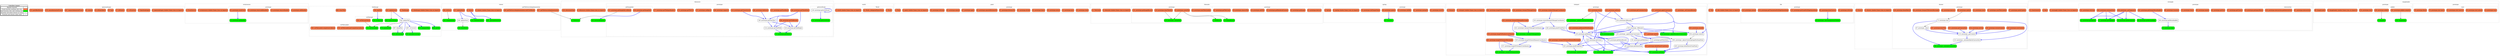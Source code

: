 digraph G {
concentrate = true;
			subgraph legend{
			rank = min;
			label = "legend";
			Legend [shape=none, margin=0, label = <
				<table cellspacing="0" cellpadding="0" border="1"><tr><td>Code2flow Legend</td></tr><tr><td>
				<table cellspacing="0">
				<tr><td>Regular function</td><td width="50px"></td></tr>
				<tr><td>Trunk function (nothing calls this)</td><td bgcolor='coral'></td></tr>
				<tr><td>Leaf function (this calls nothing else)</td><td bgcolor='green'></td></tr>
				<tr><td>Function call which returns no value</td><td>&#8594;</td></tr>
				<tr><td>Function call returns some value</td><td><font color='blue'>&#8594;</font></td></tr>
				</table></td></tr></table>
				>];}node30 [splines=ortho shape = "rect" style = "rounded,filled" fillcolor = "coral" label = "0: (openseadragon window frame (runs on import))" ];
node2 [splines=ortho shape = "rect" style = "rounded,filled" fillcolor = "coral" label = "3: OpenSeadragon" ];
node6 [splines=ortho shape = "rect" style = "rounded,filled" fillcolor = "coral" label = "21: isFunction" ];
node8 [splines=ortho shape = "rect" style = "rounded,filled" fillcolor = "coral" label = "27: isWindow" ];
node10 [splines=ortho shape = "rect" style = "rounded,filled" fillcolor = "coral" label = "30: type" ];
node12 [splines=ortho shape = "rect" style = "rounded,filled" fillcolor = "coral" label = "35: isPlainObject" ];
node18 [splines=ortho shape = "rect" style = "rounded,filled" fillcolor = "coral" label = "65: extend" ];
node21 [splines=ortho shape = "rect" style = "rounded,filled" fillcolor = "coral" label = "367: requestAnimationFrame" ];
node23 [splines=ortho shape = "rect" style = "rounded,filled" fillcolor = "coral" label = "370: cancelAnimationFrame" ];
node26 [splines=ortho shape = "rect" style = "rounded,filled" fillcolor = "coral" label = "373: getOffsetParent" ];
node48 [splines=ortho shape = "rect" style = "rounded,filled" fillcolor = "coral" label = "0: (eventsource window frame (runs on import))" ];
node35 [splines=ortho shape = "rect" style = "rounded,filled" fillcolor = "coral" label = "4: EventSource" ];
node38 [splines=ortho shape = "rect" style = "rounded,filled" fillcolor = "coral" label = "9: prototype.addHandler" ];
node40 [splines=ortho shape = "rect" style = "rounded,filled" fillcolor = "coral" label = "18: prototype.removeHandler" ];
node42 [splines=ortho shape = "rect" style = "rounded,filled" fillcolor = "coral" label = "34: prototype.removeAllHandlers" ];
node44 [splines=ortho shape = "rect" style = "rounded,filled" fillcolor = "green" label = "43: prototype.getHandler" ];
node46 [splines=ortho shape = "rect" style = "rounded,filled" fillcolor = "coral" label = "63: prototype.raiseEvent" ];
node88 [splines=ortho shape = "rect" style = "rounded,filled" fillcolor = "coral" label = "0: (tiledimage window frame (runs on import))" ];
node52 [splines=ortho shape = "rect" style = "rounded,filled" fillcolor = "coral" label = "4: TiledImage" ];
node54 [splines=ortho shape = "rect" style = "rounded,filled" fillcolor = "coral" label = "523: updateLevel" ];
node56 [splines=ortho shape = "rect" style = "rounded" label = "564: updateTile" ];
node58 [splines=ortho shape = "rect" style = "rounded,filled" fillcolor = "green" label = "636: getTile" ];
node60 [splines=ortho shape = "rect" style = "rounded,filled" fillcolor = "coral" label = "708: loadTile" ];
node64 [splines=ortho shape = "rect" style = "rounded,filled" fillcolor = "green" label = "729: onTileLoad" ];
node63 [splines=ortho shape = "rect" style = "rounded,filled" fillcolor = "coral" label = "740: onTileLoad.finish" ];
node70 [splines=ortho shape = "rect" style = "rounded,filled" fillcolor = "green" label = "753: setTileLoaded" ];
node67 [splines=ortho shape = "rect" style = "rounded,filled" fillcolor = "coral" label = "756: setTileLoaded.getCompletionCallback" ];
node69 [splines=ortho shape = "rect" style = "rounded,filled" fillcolor = "coral" label = "760: setTileLoaded.completionCallback" ];
node72 [splines=ortho shape = "rect" style = "rounded,filled" fillcolor = "green" label = "779: positionTile" ];
node74 [splines=ortho shape = "rect" style = "rounded" label = "807: blendTile" ];
node76 [splines=ortho shape = "rect" style = "rounded,filled" fillcolor = "green" label = "819: providesCoverage" ];
node78 [splines=ortho shape = "rect" style = "rounded" label = "847: isCovered" ];
node80 [splines=ortho shape = "rect" style = "rounded,filled" fillcolor = "green" label = "859: setCoverage" ];
node82 [splines=ortho shape = "rect" style = "rounded,filled" fillcolor = "green" label = "868: resetCoverage" ];
node84 [splines=ortho shape = "rect" style = "rounded,filled" fillcolor = "green" label = "871: compareTiles" ];
node86 [splines=ortho shape = "rect" style = "rounded,filled" fillcolor = "coral" label = "884: drawTiles" ];
node121 [splines=ortho shape = "rect" style = "rounded,filled" fillcolor = "coral" label = "0: (viewer window frame (runs on import))" ];
node97 [splines=ortho shape = "rect" style = "rounded,filled" fillcolor = "coral" label = "8: Viewer" ];
node99 [splines=ortho shape = "rect" style = "rounded,filled" fillcolor = "green" label = "429: _getSafeElemSize" ];
node105 [splines=ortho shape = "rect" style = "rounded,filled" fillcolor = "coral" label = "437: getTileSourceImplementation" ];
node102 [splines=ortho shape = "rect" style = "rounded,filled" fillcolor = "coral" label = "456: getTileSourceImplementation.waitUntilReady" ];
node109 [splines=ortho shape = "rect" style = "rounded,filled" fillcolor = "green" label = "516: scheduleUpdate" ];
node111 [splines=ortho shape = "rect" style = "rounded,filled" fillcolor = "coral" label = "527: updateMulti" ];
node113 [splines=ortho shape = "rect" style = "rounded" label = "538: updateOnce" ];
node115 [splines=ortho shape = "rect" style = "rounded,filled" fillcolor = "green" label = "555: drawWorld" ];
node117 [splines=ortho shape = "rect" style = "rounded,filled" fillcolor = "green" label = "563: scheduleZoom" ];
node119 [splines=ortho shape = "rect" style = "rounded,filled" fillcolor = "coral" label = "566: doZoom" ];
node129 [splines=ortho shape = "rect" style = "rounded,filled" fillcolor = "coral" label = "0: (world window frame (runs on import))" ];
node127 [splines=ortho shape = "rect" style = "rounded,filled" fillcolor = "coral" label = "3: World" ];
node126 [splines=ortho shape = "rect" style = "rounded,filled" fillcolor = "coral" label = "14: World._delegatedFigureSizes" ];
node156 [splines=ortho shape = "rect" style = "rounded,filled" fillcolor = "coral" label = "0: (point window frame (runs on import))" ];
node133 [splines=ortho shape = "rect" style = "rounded,filled" fillcolor = "coral" label = "4: Point" ];
node136 [splines=ortho shape = "rect" style = "rounded,filled" fillcolor = "coral" label = "10: prototype.clone" ];
node138 [splines=ortho shape = "rect" style = "rounded,filled" fillcolor = "coral" label = "13: prototype.plus" ];
node140 [splines=ortho shape = "rect" style = "rounded,filled" fillcolor = "coral" label = "19: prototype.minus" ];
node142 [splines=ortho shape = "rect" style = "rounded,filled" fillcolor = "coral" label = "25: prototype.times" ];
node144 [splines=ortho shape = "rect" style = "rounded,filled" fillcolor = "coral" label = "31: prototype.divide" ];
node146 [splines=ortho shape = "rect" style = "rounded,filled" fillcolor = "coral" label = "37: prototype.distanceTo" ];
node148 [splines=ortho shape = "rect" style = "rounded,filled" fillcolor = "coral" label = "43: prototype.squaredDistanceTo" ];
node150 [splines=ortho shape = "rect" style = "rounded,filled" fillcolor = "coral" label = "47: prototype.apply" ];
node152 [splines=ortho shape = "rect" style = "rounded,filled" fillcolor = "coral" label = "50: prototype.equals" ];
node154 [splines=ortho shape = "rect" style = "rounded,filled" fillcolor = "coral" label = "59: prototype.toString" ];
node190 [splines=ortho shape = "rect" style = "rounded,filled" fillcolor = "coral" label = "0: (tilecache window frame (runs on import))" ];
node177 [splines=ortho shape = "rect" style = "rounded,filled" fillcolor = "coral" label = "51: TileCache" ];
node160 [splines=ortho shape = "rect" style = "rounded,filled" fillcolor = "green" label = "5: TileRecord" ];
node162 [splines=ortho shape = "rect" style = "rounded,filled" fillcolor = "green" label = "10: ImageRecord" ];
node165 [splines=ortho shape = "rect" style = "rounded,filled" fillcolor = "coral" label = "15: prototype.destroy" ];
node167 [splines=ortho shape = "rect" style = "rounded,filled" fillcolor = "coral" label = "20: prototype.getImage" ];
node169 [splines=ortho shape = "rect" style = "rounded,filled" fillcolor = "coral" label = "23: prototype.getRenderedContext" ];
node171 [splines=ortho shape = "rect" style = "rounded,filled" fillcolor = "coral" label = "36: prototype.addTile" ];
node173 [splines=ortho shape = "rect" style = "rounded,filled" fillcolor = "coral" label = "39: prototype.removeTile" ];
node175 [splines=ortho shape = "rect" style = "rounded,filled" fillcolor = "coral" label = "47: prototype.getTileCount" ];
node180 [splines=ortho shape = "rect" style = "rounded,filled" fillcolor = "coral" label = "59: prototype.numTilesLoaded" ];
node182 [splines=ortho shape = "rect" style = "rounded,filled" fillcolor = "coral" label = "62: prototype.cacheTile" ];
node184 [splines=ortho shape = "rect" style = "rounded,filled" fillcolor = "coral" label = "119: prototype.clearTilesFor" ];
node186 [splines=ortho shape = "rect" style = "rounded,filled" fillcolor = "coral" label = "131: prototype.getImageRecord" ];
node188 [splines=ortho shape = "rect" style = "rounded,filled" fillcolor = "green" label = "135: prototype._unloadTile" ];
node236 [splines=ortho shape = "rect" style = "rounded,filled" fillcolor = "coral" label = "0: (tilesource window frame (runs on import))" ];
node194 [splines=ortho shape = "rect" style = "rounded,filled" fillcolor = "green" label = "4: TileSource" ];
node197 [splines=ortho shape = "rect" style = "rounded,filled" fillcolor = "green" label = "111: prototype.getTileSize" ];
node199 [splines=ortho shape = "rect" style = "rounded" label = "114: prototype.getTileWidth" ];
node201 [splines=ortho shape = "rect" style = "rounded" label = "120: prototype.getTileHeight" ];
node206 [splines=ortho shape = "rect" style = "rounded" label = "126: prototype.getLevelScale" ];
node205 [splines=ortho shape = "rect" style = "rounded,filled" fillcolor = "green" label = "135: prototype.getLevelScale" ];
node208 [splines=ortho shape = "rect" style = "rounded" label = "140: prototype.getNumTiles" ];
node210 [splines=ortho shape = "rect" style = "rounded,filled" fillcolor = "coral" label = "147: prototype.getPixelRatio" ];
node212 [splines=ortho shape = "rect" style = "rounded,filled" fillcolor = "coral" label = "154: prototype.getClosestLevel" ];
node214 [splines=ortho shape = "rect" style = "rounded,filled" fillcolor = "coral" label = "166: prototype.getTileAtPoint" ];
node216 [splines=ortho shape = "rect" style = "rounded,filled" fillcolor = "coral" label = "186: prototype.getTileBounds" ];
node220 [splines=ortho shape = "rect" style = "rounded,filled" fillcolor = "coral" label = "204: prototype.getImageInfo" ];
node219 [splines=ortho shape = "rect" style = "rounded,filled" fillcolor = "coral" label = "221: prototype.getImageInfo.callback" ];
node222 [splines=ortho shape = "rect" style = "rounded,filled" fillcolor = "coral" label = "268: prototype.supports" ];
node224 [splines=ortho shape = "rect" style = "rounded,filled" fillcolor = "coral" label = "271: prototype.configure" ];
node226 [splines=ortho shape = "rect" style = "rounded,filled" fillcolor = "coral" label = "274: prototype.getTileUrl" ];
node228 [splines=ortho shape = "rect" style = "rounded,filled" fillcolor = "coral" label = "277: prototype.getTileAjaxHeaders" ];
node230 [splines=ortho shape = "rect" style = "rounded,filled" fillcolor = "coral" label = "280: prototype.tileExists" ];
node232 [splines=ortho shape = "rect" style = "rounded,filled" fillcolor = "green" label = "292: processResponse" ];
node234 [splines=ortho shape = "rect" style = "rounded,filled" fillcolor = "coral" label = "326: determineType" ];
node258 [splines=ortho shape = "rect" style = "rounded,filled" fillcolor = "coral" label = "0: (spring window frame (runs on import))" ];
node243 [splines=ortho shape = "rect" style = "rounded,filled" fillcolor = "coral" label = "4: Spring" ];
node246 [splines=ortho shape = "rect" style = "rounded,filled" fillcolor = "coral" label = "42: prototype.resetTo" ];
node248 [splines=ortho shape = "rect" style = "rounded,filled" fillcolor = "coral" label = "47: prototype.springTo" ];
node250 [splines=ortho shape = "rect" style = "rounded,filled" fillcolor = "coral" label = "54: prototype.shiftBy" ];
node252 [splines=ortho shape = "rect" style = "rounded,filled" fillcolor = "coral" label = "58: prototype.update" ];
node254 [splines=ortho shape = "rect" style = "rounded,filled" fillcolor = "coral" label = "79: prototype.isAtTargetValue" ];
node256 [splines=ortho shape = "rect" style = "rounded,filled" fillcolor = "green" label = "83: transform" ];
node351 [splines=ortho shape = "rect" style = "rounded,filled" fillcolor = "coral" label = "0: (viewport window frame (runs on import))" ];
node262 [splines=ortho shape = "rect" style = "rounded,filled" fillcolor = "coral" label = "4: Viewport" ];
node265 [splines=ortho shape = "rect" style = "rounded,filled" fillcolor = "coral" label = "71: prototype._setContentBounds" ];
node267 [splines=ortho shape = "rect" style = "rounded" label = "82: prototype.getHomeZoom" ];
node269 [splines=ortho shape = "rect" style = "rounded" label = "90: prototype.getHomeBounds" ];
node271 [splines=ortho shape = "rect" style = "rounded,filled" fillcolor = "coral" label = "102: prototype.goHome" ];
node273 [splines=ortho shape = "rect" style = "rounded" label = "105: prototype.getMinZoom" ];
node275 [splines=ortho shape = "rect" style = "rounded" label = "113: prototype.getMaxZoom" ];
node277 [splines=ortho shape = "rect" style = "rounded,filled" fillcolor = "green" label = "121: prototype.getAspectRatio" ];
node279 [splines=ortho shape = "rect" style = "rounded,filled" fillcolor = "coral" label = "124: prototype.getContainerSize" ];
node281 [splines=ortho shape = "rect" style = "rounded" label = "130: prototype.getBounds" ];
node283 [splines=ortho shape = "rect" style = "rounded,filled" fillcolor = "coral" label = "142: prototype.getBoundsWithMargins" ];
node285 [splines=ortho shape = "rect" style = "rounded" label = "146: prototype.getCenter" ];
node287 [splines=ortho shape = "rect" style = "rounded,filled" fillcolor = "green" label = "187: prototype.getZoom" ];
node289 [splines=ortho shape = "rect" style = "rounded" label = "195: prototype._applyZoomConstraints" ];
node291 [splines=ortho shape = "rect" style = "rounded,filled" fillcolor = "green" label = "200: prototype._applyBoundaryConstraints" ];
node293 [splines=ortho shape = "rect" style = "rounded,filled" fillcolor = "coral" label = "237: prototype.applyConstraints" ];
node295 [splines=ortho shape = "rect" style = "rounded" label = "254: prototype._fitBounds" ];
node297 [splines=ortho shape = "rect" style = "rounded" label = "314: prototype.fitBounds" ];
node299 [splines=ortho shape = "rect" style = "rounded,filled" fillcolor = "green" label = "320: prototype.panTo" ];
node301 [splines=ortho shape = "rect" style = "rounded,filled" fillcolor = "coral" label = "330: prototype.zoomBy" ];
node303 [splines=ortho shape = "rect" style = "rounded" label = "334: prototype.zoomTo" ];
node305 [splines=ortho shape = "rect" style = "rounded,filled" fillcolor = "coral" label = "352: prototype.resize" ];
node307 [splines=ortho shape = "rect" style = "rounded,filled" fillcolor = "green" label = "371: prototype._updateContainerInnerSize" ];
node311 [splines=ortho shape = "rect" style = "rounded,filled" fillcolor = "coral" label = "377: prototype.update" ];
node313 [splines=ortho shape = "rect" style = "rounded" label = "395: prototype._adjustCenterSpringsForZoomPoint" ];
node315 [splines=ortho shape = "rect" style = "rounded,filled" fillcolor = "coral" label = "415: prototype.deltaPixelsFromPoints" ];
node317 [splines=ortho shape = "rect" style = "rounded" label = "420: prototype.deltaPointsFromPixels" ];
node319 [splines=ortho shape = "rect" style = "rounded" label = "425: prototype.pixelFromPoint" ];
node321 [splines=ortho shape = "rect" style = "rounded,filled" fillcolor = "green" label = "429: prototype._pixelFromPoint" ];
node323 [splines=ortho shape = "rect" style = "rounded" label = "436: prototype.pointFromPixel" ];
node325 [splines=ortho shape = "rect" style = "rounded,filled" fillcolor = "green" label = "445: prototype._viewportToImageDelta" ];
node327 [splines=ortho shape = "rect" style = "rounded" label = "451: prototype.viewportToImageCoordinates" ];
node329 [splines=ortho shape = "rect" style = "rounded,filled" fillcolor = "green" label = "465: prototype._imageToViewportDelta" ];
node331 [splines=ortho shape = "rect" style = "rounded" label = "471: prototype.imageToViewportCoordinates" ];
node333 [splines=ortho shape = "rect" style = "rounded,filled" fillcolor = "coral" label = "485: prototype.imageToViewportRectangle" ];
node335 [splines=ortho shape = "rect" style = "rounded,filled" fillcolor = "coral" label = "505: prototype.viewportToImageRectangle" ];
node337 [splines=ortho shape = "rect" style = "rounded" label = "525: prototype.viewerElementToImageCoordinates" ];
node339 [splines=ortho shape = "rect" style = "rounded" label = "529: prototype.imageToViewerElementCoordinates" ];
node341 [splines=ortho shape = "rect" style = "rounded,filled" fillcolor = "coral" label = "533: prototype.windowToImageCoordinates" ];
node343 [splines=ortho shape = "rect" style = "rounded,filled" fillcolor = "coral" label = "538: prototype.imageToWindowCoordinates" ];
node345 [splines=ortho shape = "rect" style = "rounded,filled" fillcolor = "coral" label = "543: prototype.viewportToViewerElementRectangle" ];
node347 [splines=ortho shape = "rect" style = "rounded,filled" fillcolor = "coral" label = "550: prototype.viewportToImageZoom" ];
node349 [splines=ortho shape = "rect" style = "rounded,filled" fillcolor = "coral" label = "561: prototype.imageToViewportZoom" ];
node372 [splines=ortho shape = "rect" style = "rounded,filled" fillcolor = "coral" label = "0: (tile window frame (runs on import))" ];
node355 [splines=ortho shape = "rect" style = "rounded,filled" fillcolor = "coral" label = "4: Tile" ];
node358 [splines=ortho shape = "rect" style = "rounded,filled" fillcolor = "coral" label = "55: prototype.toString" ];
node360 [splines=ortho shape = "rect" style = "rounded,filled" fillcolor = "green" label = "59: prototype._hasTransparencyChannel" ];
node362 [splines=ortho shape = "rect" style = "rounded,filled" fillcolor = "coral" label = "62: prototype.drawCanvas" ];
node364 [splines=ortho shape = "rect" style = "rounded,filled" fillcolor = "coral" label = "123: prototype.getScaleForEdgeSmoothing" ];
node368 [splines=ortho shape = "rect" style = "rounded,filled" fillcolor = "coral" label = "134: prototype.getTranslationForEdgeSmoothing" ];
node370 [splines=ortho shape = "rect" style = "rounded,filled" fillcolor = "coral" label = "150: prototype.unload" ];
node413 [splines=ortho shape = "rect" style = "rounded,filled" fillcolor = "coral" label = "0: (drawer window frame (runs on import))" ];
node376 [splines=ortho shape = "rect" style = "rounded,filled" fillcolor = "coral" label = "4: Drawer" ];
node379 [splines=ortho shape = "rect" style = "rounded,filled" fillcolor = "coral" label = "47: prototype.needsUpdate" ];
node381 [splines=ortho shape = "rect" style = "rounded,filled" fillcolor = "coral" label = "51: prototype.numTilesLoaded" ];
node383 [splines=ortho shape = "rect" style = "rounded,filled" fillcolor = "coral" label = "55: prototype.reset" ];
node385 [splines=ortho shape = "rect" style = "rounded,filled" fillcolor = "coral" label = "60: prototype.update" ];
node387 [splines=ortho shape = "rect" style = "rounded,filled" fillcolor = "coral" label = "65: prototype.destroy" ];
node389 [splines=ortho shape = "rect" style = "rounded" label = "72: prototype.clear" ];
node391 [splines=ortho shape = "rect" style = "rounded" label = "87: prototype._clear" ];
node393 [splines=ortho shape = "rect" style = "rounded,filled" fillcolor = "coral" label = "96: prototype.viewportToDrawerRectangle" ];
node395 [splines=ortho shape = "rect" style = "rounded,filled" fillcolor = "coral" label = "107: prototype.drawTile" ];
node397 [splines=ortho shape = "rect" style = "rounded" label = "113: prototype._getContext" ];
node399 [splines=ortho shape = "rect" style = "rounded,filled" fillcolor = "coral" label = "126: prototype.saveContext" ];
node401 [splines=ortho shape = "rect" style = "rounded,filled" fillcolor = "coral" label = "130: prototype.restoreContext" ];
node403 [splines=ortho shape = "rect" style = "rounded,filled" fillcolor = "coral" label = "134: prototype.setClip" ];
node405 [splines=ortho shape = "rect" style = "rounded,filled" fillcolor = "coral" label = "140: prototype.blendSketch" ];
node407 [splines=ortho shape = "rect" style = "rounded,filled" fillcolor = "coral" label = "201: prototype.getCanvasSize" ];
node409 [splines=ortho shape = "rect" style = "rounded,filled" fillcolor = "green" label = "206: prototype._calculateCanvasSize" ];
node411 [splines=ortho shape = "rect" style = "rounded" label = "215: prototype._calculateSketchCanvasSize" ];
node458 [splines=ortho shape = "rect" style = "rounded,filled" fillcolor = "coral" label = "0: (rectangle window frame (runs on import))" ];
node417 [splines=ortho shape = "rect" style = "rounded,filled" fillcolor = "coral" label = "4: Rect" ];
node419 [splines=ortho shape = "rect" style = "rounded,filled" fillcolor = "coral" label = "14: fromSummits" ];
node422 [splines=ortho shape = "rect" style = "rounded,filled" fillcolor = "green" label = "32: prototype.clone" ];
node424 [splines=ortho shape = "rect" style = "rounded,filled" fillcolor = "coral" label = "39: prototype.getAspectRatio" ];
node426 [splines=ortho shape = "rect" style = "rounded,filled" fillcolor = "green" label = "42: prototype.getTopLeft" ];
node428 [splines=ortho shape = "rect" style = "rounded,filled" fillcolor = "green" label = "48: prototype.getBottomRight" ];
node430 [splines=ortho shape = "rect" style = "rounded,filled" fillcolor = "green" label = "51: prototype.getTopRight" ];
node432 [splines=ortho shape = "rect" style = "rounded,filled" fillcolor = "green" label = "54: prototype.getBottomLeft" ];
node434 [splines=ortho shape = "rect" style = "rounded,filled" fillcolor = "coral" label = "57: prototype.getCenter" ];
node436 [splines=ortho shape = "rect" style = "rounded,filled" fillcolor = "coral" label = "63: prototype.getSize" ];
node438 [splines=ortho shape = "rect" style = "rounded,filled" fillcolor = "coral" label = "66: prototype.equals" ];
node440 [splines=ortho shape = "rect" style = "rounded,filled" fillcolor = "coral" label = "73: prototype.times" ];
node442 [splines=ortho shape = "rect" style = "rounded,filled" fillcolor = "coral" label = "80: prototype.translate" ];
node446 [splines=ortho shape = "rect" style = "rounded,filled" fillcolor = "coral" label = "87: prototype.intersection" ];
node445 [splines=ortho shape = "rect" style = "rounded,filled" fillcolor = "coral" label = "145: prototype.intersection.getIntersection" ];
node448 [splines=ortho shape = "rect" style = "rounded,filled" fillcolor = "coral" label = "188: prototype._getSegments" ];
node450 [splines=ortho shape = "rect" style = "rounded" label = "198: prototype.getBoundingBox" ];
node452 [splines=ortho shape = "rect" style = "rounded,filled" fillcolor = "coral" label = "201: prototype.getIntegerBoundingBox" ];
node454 [splines=ortho shape = "rect" style = "rounded,filled" fillcolor = "coral" label = "209: prototype.containsPoint" ];
node456 [splines=ortho shape = "rect" style = "rounded,filled" fillcolor = "coral" label = "231: prototype.toString" ];
node489 [splines=ortho shape = "rect" style = "rounded,filled" fillcolor = "coral" label = "0: (imageloader window frame (runs on import))" ];
node477 [splines=ortho shape = "rect" style = "rounded,filled" fillcolor = "coral" label = "90: ImageLoader" ];
node462 [splines=ortho shape = "rect" style = "rounded,filled" fillcolor = "green" label = "4: ImageJob" ];
node473 [splines=ortho shape = "rect" style = "rounded,filled" fillcolor = "coral" label = "14: prototype.start" ];
node466 [splines=ortho shape = "rect" style = "rounded,filled" fillcolor = "coral" label = "20: prototype.start.onload" ];
node468 [splines=ortho shape = "rect" style = "rounded,filled" fillcolor = "coral" label = "23: prototype.start.onerror" ];
node472 [splines=ortho shape = "rect" style = "rounded,filled" fillcolor = "coral" label = "70: prototype.start.abort" ];
node475 [splines=ortho shape = "rect" style = "rounded,filled" fillcolor = "coral" label = "79: prototype.finish" ];
node483 [splines=ortho shape = "rect" style = "rounded,filled" fillcolor = "coral" label = "100: prototype.addJob" ];
node481 [splines=ortho shape = "rect" style = "rounded,filled" fillcolor = "coral" label = "102: prototype.addJob.complete" ];
node485 [splines=ortho shape = "rect" style = "rounded,filled" fillcolor = "coral" label = "124: prototype.clear" ];
node487 [splines=ortho shape = "rect" style = "rounded,filled" fillcolor = "green" label = "134: completeJob" ];
node46 -> node44 [color="blue" penwidth="2"];
node54 -> node56 [color="blue" penwidth="2"];
node54 -> node82;
node56 -> node58 [color="blue" penwidth="2"];
node56 -> node70;
node56 -> node72;
node56 -> node74 [color="blue" penwidth="2"];
node56 -> node78 [color="blue" penwidth="2"];
node56 -> node80 [color="blue" penwidth="2"];
node56 -> node84 [color="blue" penwidth="2"];
node60 -> node64 [color="blue" penwidth="2"];
node63 -> node70;
node74 -> node80 [color="blue" penwidth="2"];
node78 -> node76 [color="blue" penwidth="2"];
node97 -> node99 [color="blue" penwidth="2"];
node97 -> node109 [color="blue" penwidth="2"];
node105 -> node194;
node111 -> node109 [color="blue" penwidth="2"];
node111 -> node113 [color="blue" penwidth="2"];
node113 -> node115;
node119 -> node117;
node182 -> node160;
node182 -> node162;
node182 -> node188;
node184 -> node188;
node199 -> node197 [color="blue" penwidth="2"];
node201 -> node197 [color="blue" penwidth="2"];
node206 -> node206 [color="blue" penwidth="2"];
node206 -> node205 [color="blue" penwidth="2"];
node208 -> node199 [color="blue" penwidth="2"];
node208 -> node201 [color="blue" penwidth="2"];
node212 -> node208 [color="blue" penwidth="2"];
node214 -> node199 [color="blue" penwidth="2"];
node214 -> node201 [color="blue" penwidth="2"];
node214 -> node208 [color="blue" penwidth="2"];
node216 -> node199 [color="blue" penwidth="2"];
node216 -> node201 [color="blue" penwidth="2"];
node220 -> node232 [color="blue" penwidth="2"];
node219 -> node194;
node230 -> node208 [color="blue" penwidth="2"];
node252 -> node256 [color="blue" penwidth="2"];
node267 -> node277 [color="blue" penwidth="2"];
node269 -> node267 [color="blue" penwidth="2"];
node269 -> node277 [color="blue" penwidth="2"];
node271 -> node269 [color="blue" penwidth="2"];
node271 -> node297 [color="blue" penwidth="2"];
node273 -> node267 [color="blue" penwidth="2"];
node275 -> node267 [color="blue" penwidth="2"];
node281 -> node277 [color="blue" penwidth="2"];
node281 -> node285 [color="blue" penwidth="2"];
node281 -> node287 [color="blue" penwidth="2"];
node283 -> node281 [color="blue" penwidth="2"];
node285 -> node277 [color="blue" penwidth="2"];
node285 -> node287 [color="blue" penwidth="2"];
node285 -> node319 [color="blue" penwidth="2"];
node285 -> node321 [color="blue" penwidth="2"];
node289 -> node273 [color="blue" penwidth="2"];
node289 -> node275 [color="blue" penwidth="2"];
node293 -> node281 [color="blue" penwidth="2"];
node293 -> node287 [color="blue" penwidth="2"];
node293 -> node289 [color="blue" penwidth="2"];
node293 -> node291 [color="blue" penwidth="2"];
node293 -> node297 [color="blue" penwidth="2"];
node293 -> node303 [color="blue" penwidth="2"];
node295 -> node277 [color="blue" penwidth="2"];
node295 -> node281 [color="blue" penwidth="2"];
node295 -> node285 [color="blue" penwidth="2"];
node295 -> node287 [color="blue" penwidth="2"];
node295 -> node289 [color="blue" penwidth="2"];
node295 -> node291 [color="blue" penwidth="2"];
node295 -> node299 [color="blue" penwidth="2"];
node295 -> node303 [color="blue" penwidth="2"];
node297 -> node295 [color="blue" penwidth="2"];
node301 -> node303 [color="blue" penwidth="2"];
node303 -> node313;
node305 -> node277 [color="blue" penwidth="2"];
node305 -> node281 [color="blue" penwidth="2"];
node305 -> node297 [color="blue" penwidth="2"];
node305 -> node307;
node311 -> node313;
node313 -> node317 [color="blue" penwidth="2"];
node313 -> node319 [color="blue" penwidth="2"];
node315 -> node287 [color="blue" penwidth="2"];
node317 -> node287 [color="blue" penwidth="2"];
node319 -> node281 [color="blue" penwidth="2"];
node319 -> node321 [color="blue" penwidth="2"];
node323 -> node281 [color="blue" penwidth="2"];
node327 -> node325 [color="blue" penwidth="2"];
node327 -> node327 [color="blue" penwidth="2"];
node331 -> node329 [color="blue" penwidth="2"];
node331 -> node331 [color="blue" penwidth="2"];
node333 -> node329 [color="blue" penwidth="2"];
node333 -> node331 [color="blue" penwidth="2"];
node335 -> node325 [color="blue" penwidth="2"];
node335 -> node327 [color="blue" penwidth="2"];
node337 -> node323 [color="blue" penwidth="2"];
node337 -> node327 [color="blue" penwidth="2"];
node339 -> node319 [color="blue" penwidth="2"];
node339 -> node331 [color="blue" penwidth="2"];
node341 -> node337 [color="blue" penwidth="2"];
node343 -> node339 [color="blue" penwidth="2"];
node345 -> node319 [color="blue" penwidth="2"];
node362 -> node360 [color="blue" penwidth="2"];
node385 -> node389;
node389 -> node391;
node389 -> node409 [color="blue" penwidth="2"];
node389 -> node411 [color="blue" penwidth="2"];
node391 -> node397 [color="blue" penwidth="2"];
node395 -> node397 [color="blue" penwidth="2"];
node397 -> node411 [color="blue" penwidth="2"];
node399 -> node397 [color="blue" penwidth="2"];
node401 -> node397 [color="blue" penwidth="2"];
node403 -> node397 [color="blue" penwidth="2"];
node407 -> node397 [color="blue" penwidth="2"];
node411 -> node409 [color="blue" penwidth="2"];
node448 -> node426 [color="blue" penwidth="2"];
node448 -> node428 [color="blue" penwidth="2"];
node448 -> node430 [color="blue" penwidth="2"];
node448 -> node432 [color="blue" penwidth="2"];
node450 -> node422 [color="blue" penwidth="2"];
node452 -> node450 [color="blue" penwidth="2"];
node454 -> node426 [color="blue" penwidth="2"];
node454 -> node430 [color="blue" penwidth="2"];
node454 -> node432 [color="blue" penwidth="2"];
node483 -> node462;
node481 -> node487;
subgraph clusteropenseadragon0{
node30 node2 node6 node8 node10 node12 node18 node21 node23 node26 node2 node6 node8 node10 node12 node18 node21 node23 node26 ;
label="openseadragon";
style=filled;
color=black;
graph[style=dotted];
};
subgraph clustereventsource31{
node48 node35 node38 node40 node42 node44 node46 node35 ;
label="eventsource";
style=filled;
color=black;
graph[style=dotted];
subgraph clusterprototype36{
node38 node40 node42 node44 node46 node38 node40 node42 node44 node46 ;
label="prototype";
style=filled;
color=black;
graph[style=dotted];
}};
subgraph clustertiledimage49{
node88 node52 node54 node56 node58 node60 node64 node63 node70 node67 node69 node72 node74 node76 node78 node80 node82 node84 node86 node52 node54 node56 node58 node60 node72 node74 node76 node78 node80 node82 node84 node86 ;
label="tiledimage";
style=filled;
color=black;
graph[style=dotted];
subgraph clusteronTileLoad61{
node64 node63 node63 ;
label="onTileLoad";
style=filled;
color=black;
graph[style=dotted];
}subgraph clustersetTileLoaded65{
node70 node67 node69 node67 node69 ;
label="setTileLoaded";
style=filled;
color=black;
graph[style=dotted];
}};
subgraph clusterviewer89{
node121 node97 node99 node105 node102 node109 node111 node113 node115 node117 node119 node97 node99 node109 node111 node113 node115 node117 node119 ;
label="viewer";
style=filled;
color=black;
graph[style=dotted];
subgraph clustergetTileSourceImplementation100{
node105 node102 node102 ;
label="getTileSourceImplementation";
style=filled;
color=black;
graph[style=dotted];
}};
subgraph clusterworld122{
node129 node127 node126 ;
label="world";
style=filled;
color=black;
graph[style=dotted];
subgraph clusterWorld124{
node127 node126 node126 ;
label="World";
style=filled;
color=black;
graph[style=dotted];
}};
subgraph clusterpoint130{
node156 node133 node136 node138 node140 node142 node144 node146 node148 node150 node152 node154 node133 ;
label="point";
style=filled;
color=black;
graph[style=dotted];
subgraph clusterprototype134{
node136 node138 node140 node142 node144 node146 node148 node150 node152 node154 node136 node138 node140 node142 node144 node146 node148 node150 node152 node154 ;
label="prototype";
style=filled;
color=black;
graph[style=dotted];
}};
subgraph clustertilecache157{
node190 node177 node160 node162 node165 node167 node169 node171 node173 node175 node180 node182 node184 node186 node188 node177 node160 node162 ;
label="tilecache";
style=filled;
color=black;
graph[style=dotted];
subgraph clusterprototype163{
node165 node167 node169 node171 node173 node175 node165 node167 node169 node171 node173 node175 ;
label="prototype";
style=filled;
color=black;
graph[style=dotted];
}subgraph clusterprototype178{
node180 node182 node184 node186 node188 node180 node182 node184 node186 node188 ;
label="prototype";
style=filled;
color=black;
graph[style=dotted];
}};
subgraph clustertilesource191{
node236 node194 node197 node199 node201 node206 node205 node208 node210 node212 node214 node216 node220 node219 node222 node224 node226 node228 node230 node232 node234 node194 node232 node234 ;
label="tilesource";
style=filled;
color=black;
graph[style=dotted];
subgraph clusterprototype195{
node197 node199 node201 node206 node205 node208 node210 node212 node214 node216 node220 node219 node222 node224 node226 node228 node230 node197 node199 node201 node208 node210 node212 node214 node216 node222 node224 node226 node228 node230 ;
label="prototype";
style=filled;
color=black;
graph[style=dotted];
subgraph clustergetLevelScale202{
node206 node205 node205 ;
label="getLevelScale";
style=filled;
color=black;
graph[style=dotted];
}subgraph clustergetImageInfo217{
node220 node219 node219 ;
label="getImageInfo";
style=filled;
color=black;
graph[style=dotted];
}}};
subgraph clusterspring237{
node258 node243 node246 node248 node250 node252 node254 node256 node243 node256 ;
label="spring";
style=filled;
color=black;
graph[style=dotted];
subgraph clusterprototype244{
node246 node248 node250 node252 node254 node246 node248 node250 node252 node254 ;
label="prototype";
style=filled;
color=black;
graph[style=dotted];
}};
subgraph clusterviewport259{
node351 node262 node265 node267 node269 node271 node273 node275 node277 node279 node281 node283 node285 node287 node289 node291 node293 node295 node297 node299 node301 node303 node305 node307 node311 node313 node315 node317 node319 node321 node323 node325 node327 node329 node331 node333 node335 node337 node339 node341 node343 node345 node347 node349 node262 ;
label="viewport";
style=filled;
color=black;
graph[style=dotted];
subgraph clusterprototype263{
node265 node267 node269 node271 node273 node275 node277 node279 node281 node283 node285 node287 node289 node291 node293 node295 node297 node299 node301 node303 node305 node307 node311 node313 node315 node317 node319 node321 node323 node325 node327 node329 node331 node333 node335 node337 node339 node341 node343 node345 node347 node349 node265 node267 node269 node271 node273 node275 node277 node279 node281 node283 node285 node287 node289 node291 node293 node295 node297 node299 node301 node303 node305 node307 node311 node313 node315 node317 node319 node321 node323 node325 node327 node329 node331 node333 node335 node337 node339 node341 node343 node345 node347 node349 ;
label="prototype";
style=filled;
color=black;
graph[style=dotted];
}};
subgraph clustertile352{
node372 node355 node358 node360 node362 node364 node368 node370 node355 ;
label="tile";
style=filled;
color=black;
graph[style=dotted];
subgraph clusterprototype356{
node358 node360 node362 node364 node368 node370 node358 node360 node362 node364 node368 node370 ;
label="prototype";
style=filled;
color=black;
graph[style=dotted];
}};
subgraph clusterdrawer373{
node413 node376 node379 node381 node383 node385 node387 node389 node391 node393 node395 node397 node399 node401 node403 node405 node407 node409 node411 node376 ;
label="drawer";
style=filled;
color=black;
graph[style=dotted];
subgraph clusterprototype377{
node379 node381 node383 node385 node387 node389 node391 node393 node395 node397 node399 node401 node403 node405 node407 node409 node411 node379 node381 node383 node385 node387 node389 node391 node393 node395 node397 node399 node401 node403 node405 node407 node409 node411 ;
label="prototype";
style=filled;
color=black;
graph[style=dotted];
}};
subgraph clusterrectangle414{
node458 node417 node419 node422 node424 node426 node428 node430 node432 node434 node436 node438 node440 node442 node446 node445 node448 node450 node452 node454 node456 node417 node419 ;
label="rectangle";
style=filled;
color=black;
graph[style=dotted];
subgraph clusterprototype420{
node422 node424 node426 node428 node430 node432 node434 node436 node438 node440 node442 node446 node445 node448 node450 node452 node454 node456 node422 node424 node426 node428 node430 node432 node434 node436 node438 node440 node442 node448 node450 node452 node454 node456 ;
label="prototype";
style=filled;
color=black;
graph[style=dotted];
subgraph clusterintersection443{
node446 node445 node445 ;
label="intersection";
style=filled;
color=black;
graph[style=dotted];
}}};
subgraph clusterimageloader459{
node489 node477 node462 node473 node466 node468 node472 node475 node483 node481 node485 node487 node477 node462 node487 ;
label="imageloader";
style=filled;
color=black;
graph[style=dotted];
subgraph clusterprototype463{
node473 node466 node468 node472 node475 node475 ;
label="prototype";
style=filled;
color=black;
graph[style=dotted];
subgraph clusterstart464{
node473 node466 node468 node472 node466 node468 node472 ;
label="start";
style=filled;
color=black;
graph[style=dotted];
}}subgraph clusterprototype478{
node483 node481 node485 node485 ;
label="prototype";
style=filled;
color=black;
graph[style=dotted];
subgraph clusteraddJob479{
node483 node481 node481 ;
label="addJob";
style=filled;
color=black;
graph[style=dotted];
}}};
}
